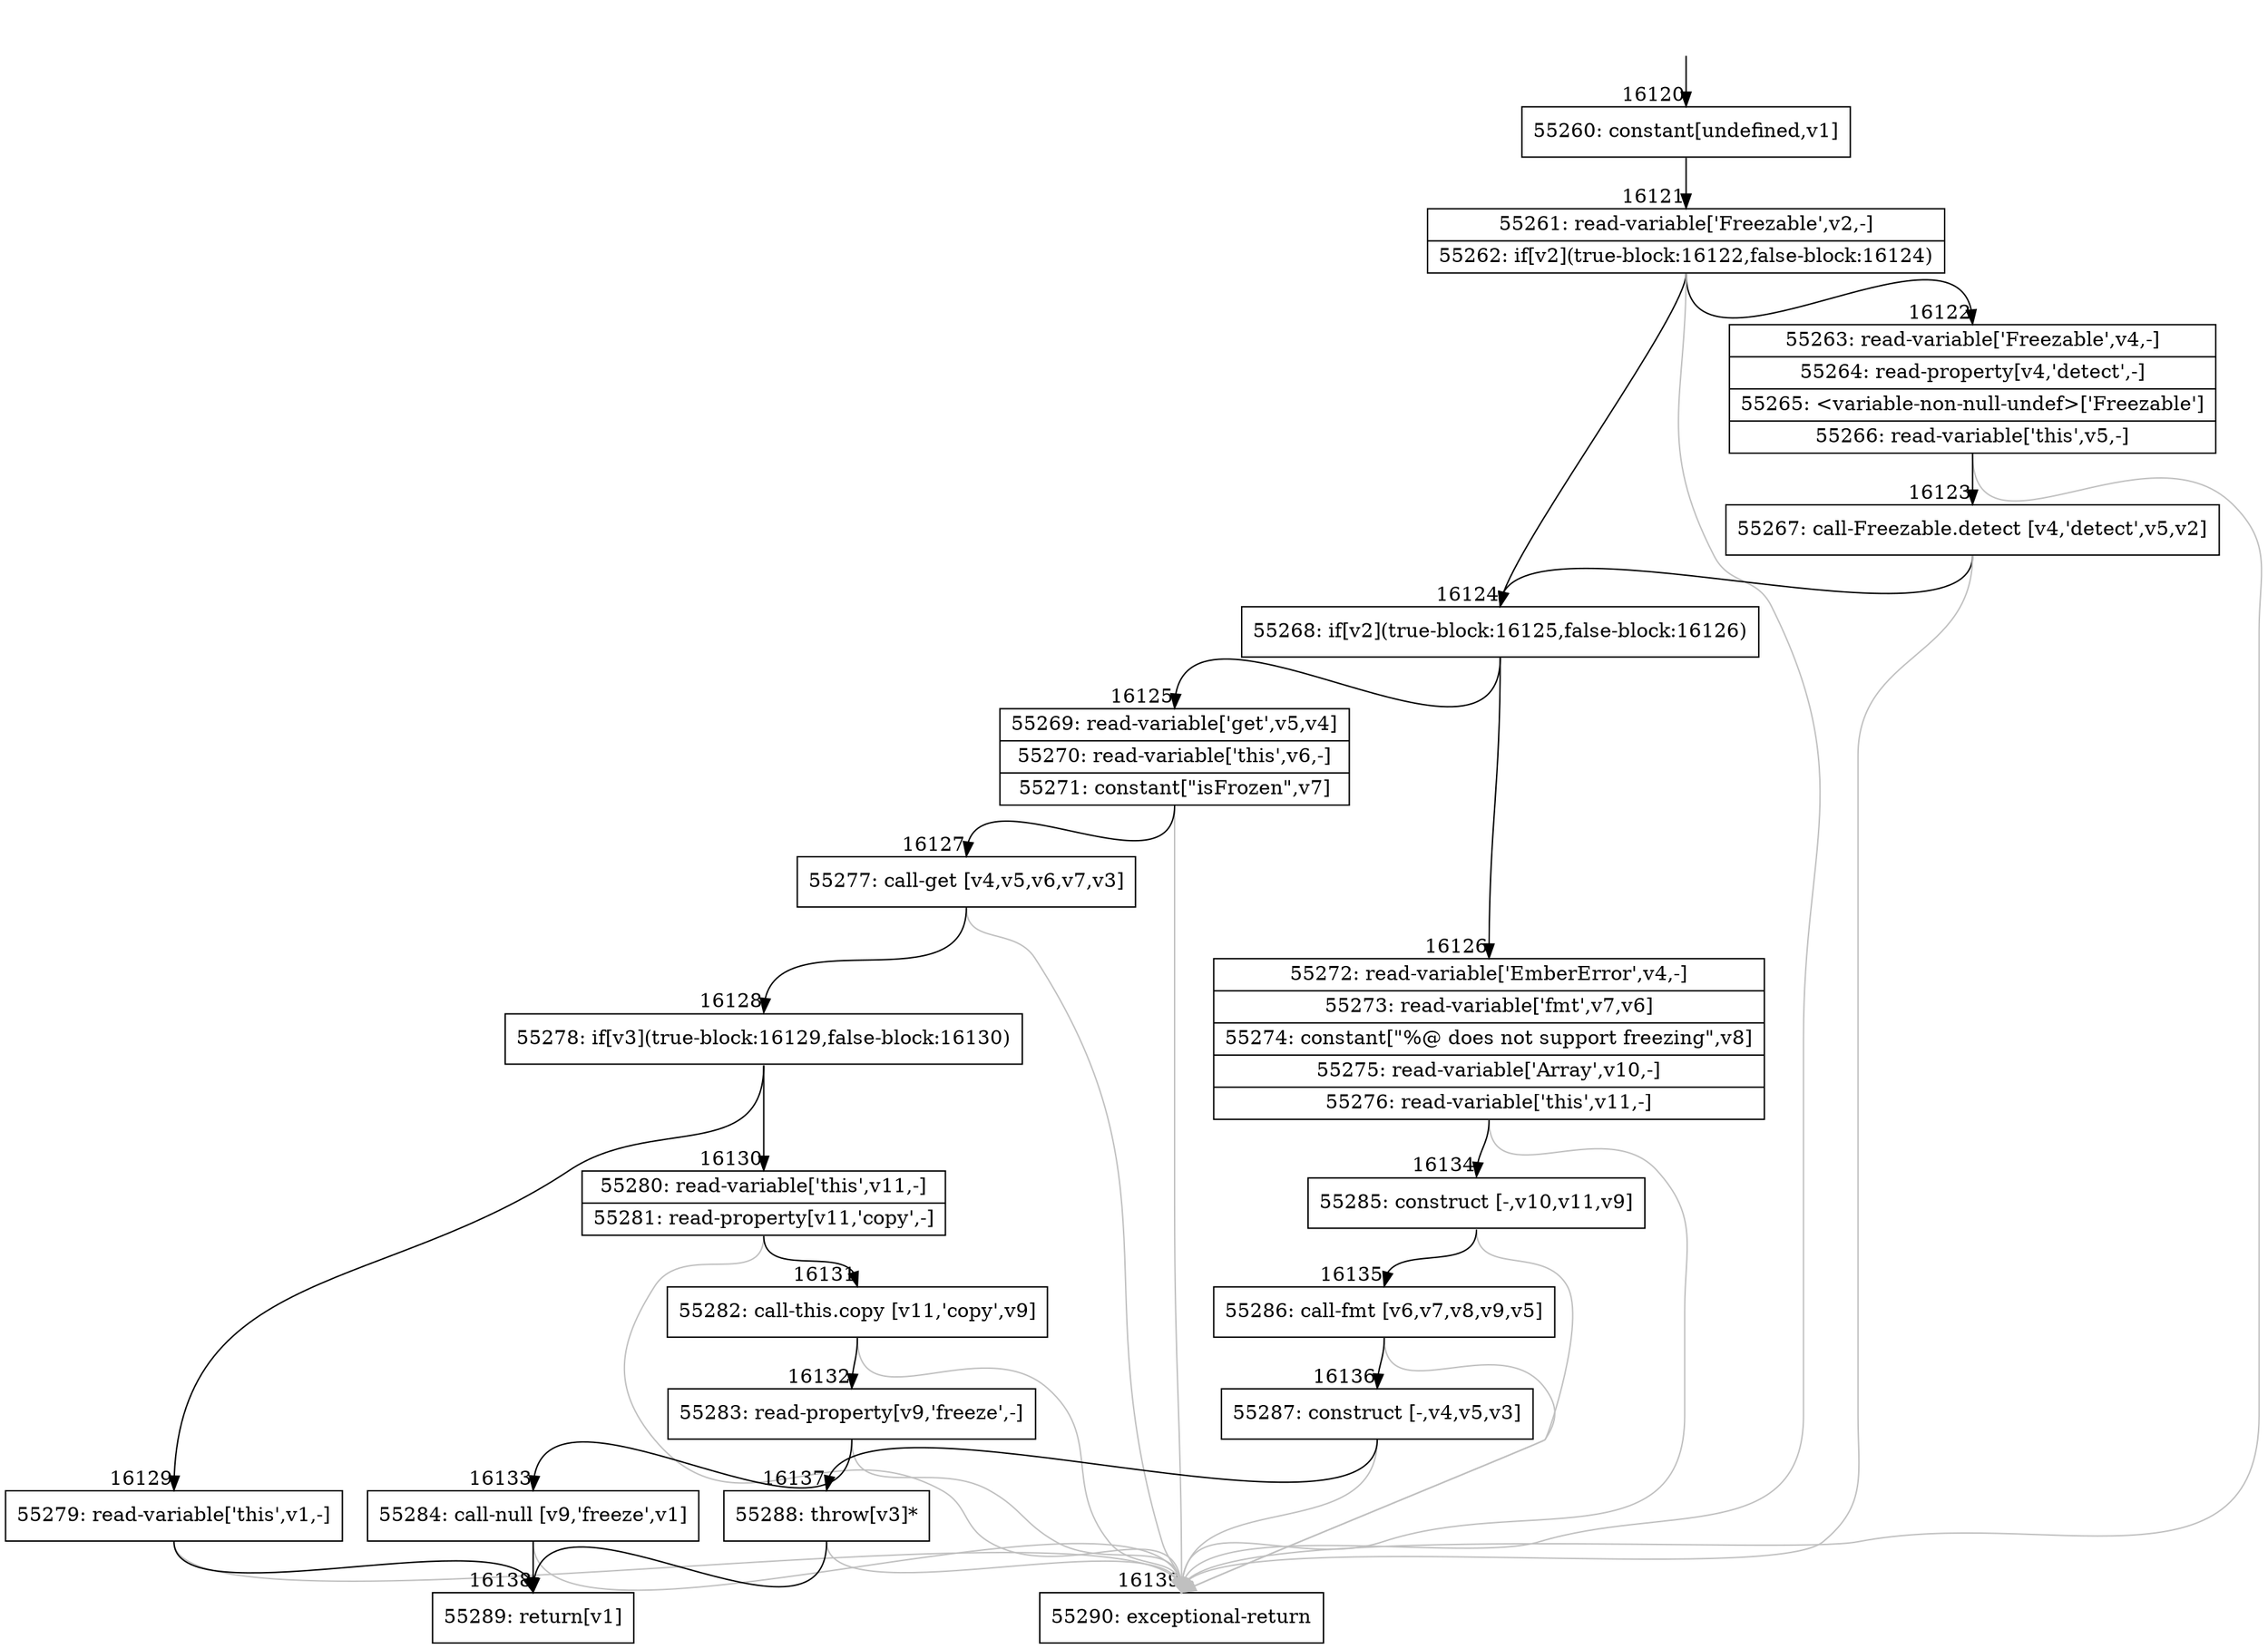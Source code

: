 digraph {
rankdir="TD"
BB_entry1368[shape=none,label=""];
BB_entry1368 -> BB16120 [tailport=s, headport=n, headlabel="    16120"]
BB16120 [shape=record label="{55260: constant[undefined,v1]}" ] 
BB16120 -> BB16121 [tailport=s, headport=n, headlabel="      16121"]
BB16121 [shape=record label="{55261: read-variable['Freezable',v2,-]|55262: if[v2](true-block:16122,false-block:16124)}" ] 
BB16121 -> BB16124 [tailport=s, headport=n, headlabel="      16124"]
BB16121 -> BB16122 [tailport=s, headport=n, headlabel="      16122"]
BB16121 -> BB16139 [tailport=s, headport=n, color=gray, headlabel="      16139"]
BB16122 [shape=record label="{55263: read-variable['Freezable',v4,-]|55264: read-property[v4,'detect',-]|55265: \<variable-non-null-undef\>['Freezable']|55266: read-variable['this',v5,-]}" ] 
BB16122 -> BB16123 [tailport=s, headport=n, headlabel="      16123"]
BB16122 -> BB16139 [tailport=s, headport=n, color=gray]
BB16123 [shape=record label="{55267: call-Freezable.detect [v4,'detect',v5,v2]}" ] 
BB16123 -> BB16124 [tailport=s, headport=n]
BB16123 -> BB16139 [tailport=s, headport=n, color=gray]
BB16124 [shape=record label="{55268: if[v2](true-block:16125,false-block:16126)}" ] 
BB16124 -> BB16125 [tailport=s, headport=n, headlabel="      16125"]
BB16124 -> BB16126 [tailport=s, headport=n, headlabel="      16126"]
BB16125 [shape=record label="{55269: read-variable['get',v5,v4]|55270: read-variable['this',v6,-]|55271: constant[\"isFrozen\",v7]}" ] 
BB16125 -> BB16127 [tailport=s, headport=n, headlabel="      16127"]
BB16125 -> BB16139 [tailport=s, headport=n, color=gray]
BB16126 [shape=record label="{55272: read-variable['EmberError',v4,-]|55273: read-variable['fmt',v7,v6]|55274: constant[\"%@ does not support freezing\",v8]|55275: read-variable['Array',v10,-]|55276: read-variable['this',v11,-]}" ] 
BB16126 -> BB16134 [tailport=s, headport=n, headlabel="      16134"]
BB16126 -> BB16139 [tailport=s, headport=n, color=gray]
BB16127 [shape=record label="{55277: call-get [v4,v5,v6,v7,v3]}" ] 
BB16127 -> BB16128 [tailport=s, headport=n, headlabel="      16128"]
BB16127 -> BB16139 [tailport=s, headport=n, color=gray]
BB16128 [shape=record label="{55278: if[v3](true-block:16129,false-block:16130)}" ] 
BB16128 -> BB16129 [tailport=s, headport=n, headlabel="      16129"]
BB16128 -> BB16130 [tailport=s, headport=n, headlabel="      16130"]
BB16129 [shape=record label="{55279: read-variable['this',v1,-]}" ] 
BB16129 -> BB16138 [tailport=s, headport=n, headlabel="      16138"]
BB16129 -> BB16139 [tailport=s, headport=n, color=gray]
BB16130 [shape=record label="{55280: read-variable['this',v11,-]|55281: read-property[v11,'copy',-]}" ] 
BB16130 -> BB16131 [tailport=s, headport=n, headlabel="      16131"]
BB16130 -> BB16139 [tailport=s, headport=n, color=gray]
BB16131 [shape=record label="{55282: call-this.copy [v11,'copy',v9]}" ] 
BB16131 -> BB16132 [tailport=s, headport=n, headlabel="      16132"]
BB16131 -> BB16139 [tailport=s, headport=n, color=gray]
BB16132 [shape=record label="{55283: read-property[v9,'freeze',-]}" ] 
BB16132 -> BB16133 [tailport=s, headport=n, headlabel="      16133"]
BB16132 -> BB16139 [tailport=s, headport=n, color=gray]
BB16133 [shape=record label="{55284: call-null [v9,'freeze',v1]}" ] 
BB16133 -> BB16138 [tailport=s, headport=n]
BB16133 -> BB16139 [tailport=s, headport=n, color=gray]
BB16134 [shape=record label="{55285: construct [-,v10,v11,v9]}" ] 
BB16134 -> BB16135 [tailport=s, headport=n, headlabel="      16135"]
BB16134 -> BB16139 [tailport=s, headport=n, color=gray]
BB16135 [shape=record label="{55286: call-fmt [v6,v7,v8,v9,v5]}" ] 
BB16135 -> BB16136 [tailport=s, headport=n, headlabel="      16136"]
BB16135 -> BB16139 [tailport=s, headport=n, color=gray]
BB16136 [shape=record label="{55287: construct [-,v4,v5,v3]}" ] 
BB16136 -> BB16137 [tailport=s, headport=n, headlabel="      16137"]
BB16136 -> BB16139 [tailport=s, headport=n, color=gray]
BB16137 [shape=record label="{55288: throw[v3]*}" ] 
BB16137 -> BB16138 [tailport=s, headport=n]
BB16137 -> BB16139 [tailport=s, headport=n, color=gray]
BB16138 [shape=record label="{55289: return[v1]}" ] 
BB16139 [shape=record label="{55290: exceptional-return}" ] 
//#$~ 29969
}
